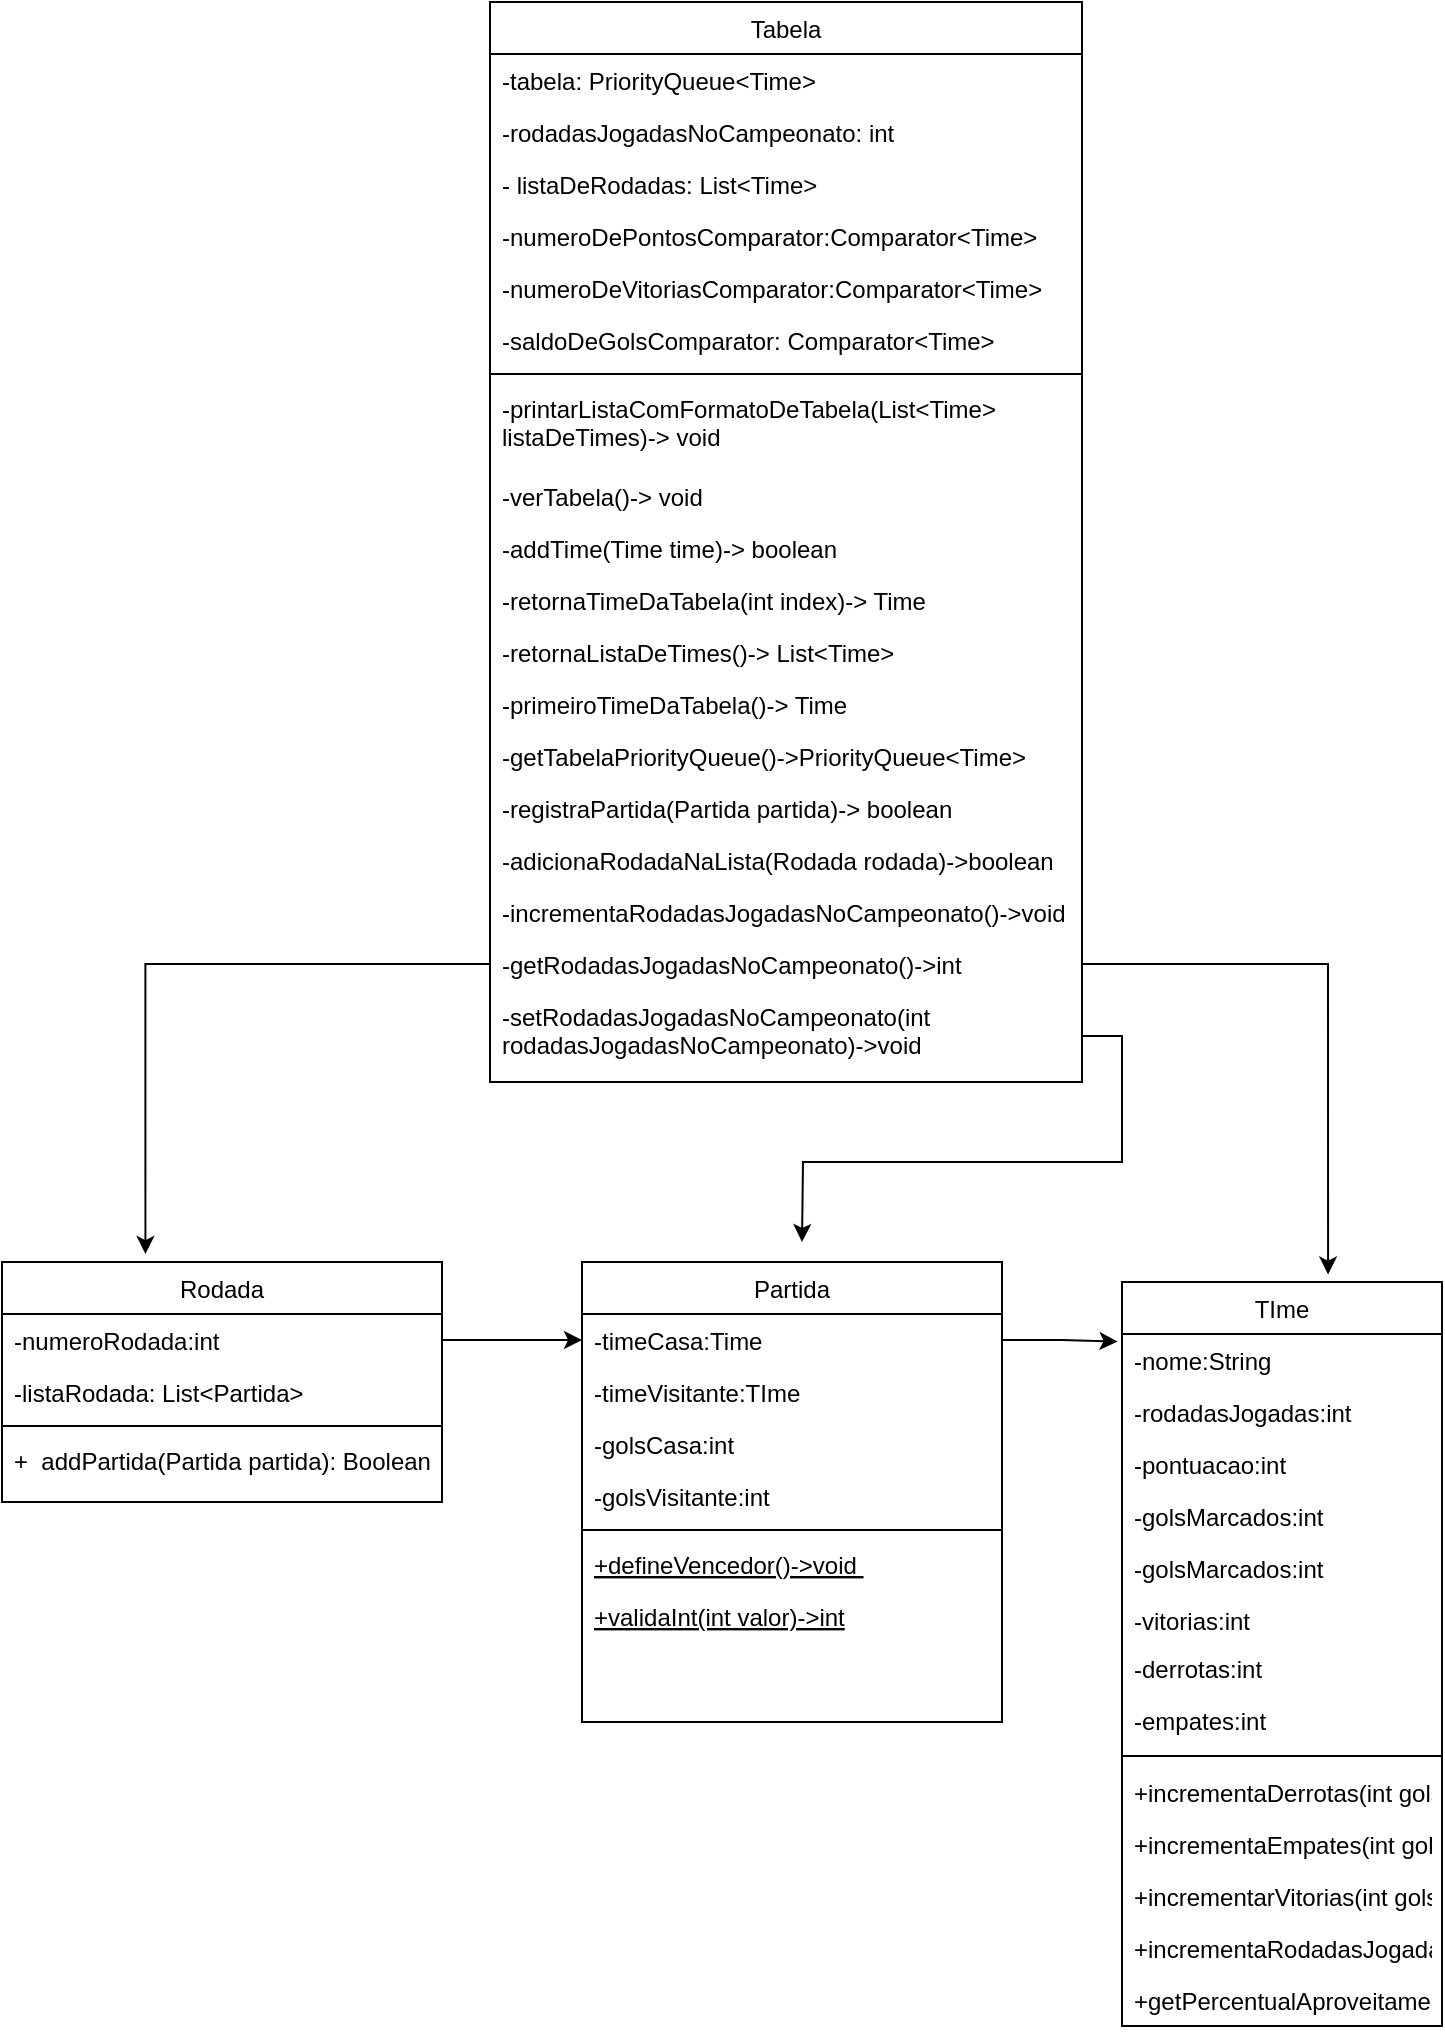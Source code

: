 <mxfile version="22.1.5" type="google">
  <diagram id="C5RBs43oDa-KdzZeNtuy" name="Page-1">
    <mxGraphModel grid="1" page="1" gridSize="10" guides="1" tooltips="1" connect="1" arrows="1" fold="1" pageScale="1" pageWidth="827" pageHeight="1169" math="0" shadow="0">
      <root>
        <mxCell id="WIyWlLk6GJQsqaUBKTNV-0" />
        <mxCell id="WIyWlLk6GJQsqaUBKTNV-1" parent="WIyWlLk6GJQsqaUBKTNV-0" />
        <mxCell id="zkfFHV4jXpPFQw0GAbJ--17" value="TIme" style="swimlane;fontStyle=0;align=center;verticalAlign=top;childLayout=stackLayout;horizontal=1;startSize=26;horizontalStack=0;resizeParent=1;resizeLast=0;collapsible=1;marginBottom=0;rounded=0;shadow=0;strokeWidth=1;" vertex="1" parent="WIyWlLk6GJQsqaUBKTNV-1">
          <mxGeometry x="590" y="80" width="160" height="372" as="geometry">
            <mxRectangle x="550" y="140" width="160" height="26" as="alternateBounds" />
          </mxGeometry>
        </mxCell>
        <mxCell id="zkfFHV4jXpPFQw0GAbJ--18" value="-nome:String" style="text;align=left;verticalAlign=top;spacingLeft=4;spacingRight=4;overflow=hidden;rotatable=0;points=[[0,0.5],[1,0.5]];portConstraint=eastwest;" vertex="1" parent="zkfFHV4jXpPFQw0GAbJ--17">
          <mxGeometry y="26" width="160" height="26" as="geometry" />
        </mxCell>
        <mxCell id="zkfFHV4jXpPFQw0GAbJ--19" value="-rodadasJogadas:int" style="text;align=left;verticalAlign=top;spacingLeft=4;spacingRight=4;overflow=hidden;rotatable=0;points=[[0,0.5],[1,0.5]];portConstraint=eastwest;rounded=0;shadow=0;html=0;" vertex="1" parent="zkfFHV4jXpPFQw0GAbJ--17">
          <mxGeometry y="52" width="160" height="26" as="geometry" />
        </mxCell>
        <mxCell id="zkfFHV4jXpPFQw0GAbJ--21" value="-pontuacao:int" style="text;align=left;verticalAlign=top;spacingLeft=4;spacingRight=4;overflow=hidden;rotatable=0;points=[[0,0.5],[1,0.5]];portConstraint=eastwest;rounded=0;shadow=0;html=0;" vertex="1" parent="zkfFHV4jXpPFQw0GAbJ--17">
          <mxGeometry y="78" width="160" height="26" as="geometry" />
        </mxCell>
        <mxCell id="zkfFHV4jXpPFQw0GAbJ--22" value="-golsMarcados:int" style="text;align=left;verticalAlign=top;spacingLeft=4;spacingRight=4;overflow=hidden;rotatable=0;points=[[0,0.5],[1,0.5]];portConstraint=eastwest;rounded=0;shadow=0;html=0;" vertex="1" parent="zkfFHV4jXpPFQw0GAbJ--17">
          <mxGeometry y="104" width="160" height="26" as="geometry" />
        </mxCell>
        <mxCell id="ouEAV-VH9_XKS8W1NQZd-2" value="-golsMarcados:int" style="text;align=left;verticalAlign=top;spacingLeft=4;spacingRight=4;overflow=hidden;rotatable=0;points=[[0,0.5],[1,0.5]];portConstraint=eastwest;rounded=0;shadow=0;html=0;" vertex="1" parent="zkfFHV4jXpPFQw0GAbJ--17">
          <mxGeometry y="130" width="160" height="26" as="geometry" />
        </mxCell>
        <mxCell id="sIMxW1GxjCdgofdsgn8U-1" value="-vitorias:int" style="text;strokeColor=none;fillColor=none;align=left;verticalAlign=top;spacingLeft=4;spacingRight=4;overflow=hidden;rotatable=0;points=[[0,0.5],[1,0.5]];portConstraint=eastwest;whiteSpace=wrap;html=1;" vertex="1" parent="zkfFHV4jXpPFQw0GAbJ--17">
          <mxGeometry y="156" width="160" height="24" as="geometry" />
        </mxCell>
        <mxCell id="ouEAV-VH9_XKS8W1NQZd-3" value="-derrotas:int" style="text;align=left;verticalAlign=top;spacingLeft=4;spacingRight=4;overflow=hidden;rotatable=0;points=[[0,0.5],[1,0.5]];portConstraint=eastwest;rounded=0;shadow=0;html=0;" vertex="1" parent="zkfFHV4jXpPFQw0GAbJ--17">
          <mxGeometry y="180" width="160" height="26" as="geometry" />
        </mxCell>
        <mxCell id="ouEAV-VH9_XKS8W1NQZd-4" value="-empates:int" style="text;align=left;verticalAlign=top;spacingLeft=4;spacingRight=4;overflow=hidden;rotatable=0;points=[[0,0.5],[1,0.5]];portConstraint=eastwest;rounded=0;shadow=0;html=0;" vertex="1" parent="zkfFHV4jXpPFQw0GAbJ--17">
          <mxGeometry y="206" width="160" height="26" as="geometry" />
        </mxCell>
        <mxCell id="zkfFHV4jXpPFQw0GAbJ--23" value="" style="line;html=1;strokeWidth=1;align=left;verticalAlign=middle;spacingTop=-1;spacingLeft=3;spacingRight=3;rotatable=0;labelPosition=right;points=[];portConstraint=eastwest;" vertex="1" parent="zkfFHV4jXpPFQw0GAbJ--17">
          <mxGeometry y="232" width="160" height="10" as="geometry" />
        </mxCell>
        <mxCell id="zkfFHV4jXpPFQw0GAbJ--24" value="+incrementaDerrotas(int golsFeitos, int golsSofridos) -&gt;void" style="text;align=left;verticalAlign=top;spacingLeft=4;spacingRight=4;overflow=hidden;rotatable=0;points=[[0,0.5],[1,0.5]];portConstraint=eastwest;" vertex="1" parent="zkfFHV4jXpPFQw0GAbJ--17">
          <mxGeometry y="242" width="160" height="26" as="geometry" />
        </mxCell>
        <mxCell id="ouEAV-VH9_XKS8W1NQZd-5" value="+incrementaEmpates(int golsFeitos, int golsSofridos) -&gt;void" style="text;align=left;verticalAlign=top;spacingLeft=4;spacingRight=4;overflow=hidden;rotatable=0;points=[[0,0.5],[1,0.5]];portConstraint=eastwest;" vertex="1" parent="zkfFHV4jXpPFQw0GAbJ--17">
          <mxGeometry y="268" width="160" height="26" as="geometry" />
        </mxCell>
        <mxCell id="ouEAV-VH9_XKS8W1NQZd-6" value="+incrementarVitorias(int golsFeitos, int golsSofridos)-&gt;void" style="text;align=left;verticalAlign=top;spacingLeft=4;spacingRight=4;overflow=hidden;rotatable=0;points=[[0,0.5],[1,0.5]];portConstraint=eastwest;" vertex="1" parent="zkfFHV4jXpPFQw0GAbJ--17">
          <mxGeometry y="294" width="160" height="26" as="geometry" />
        </mxCell>
        <mxCell id="zkfFHV4jXpPFQw0GAbJ--25" value="+incrementaRodadasJogadas() -&gt; int" style="text;align=left;verticalAlign=top;spacingLeft=4;spacingRight=4;overflow=hidden;rotatable=0;points=[[0,0.5],[1,0.5]];portConstraint=eastwest;" vertex="1" parent="zkfFHV4jXpPFQw0GAbJ--17">
          <mxGeometry y="320" width="160" height="26" as="geometry" />
        </mxCell>
        <mxCell id="ouEAV-VH9_XKS8W1NQZd-21" value="+getPercentualAproveitamento()-&gt;double" style="text;align=left;verticalAlign=top;spacingLeft=4;spacingRight=4;overflow=hidden;rotatable=0;points=[[0,0.5],[1,0.5]];portConstraint=eastwest;" vertex="1" parent="zkfFHV4jXpPFQw0GAbJ--17">
          <mxGeometry y="346" width="160" height="26" as="geometry" />
        </mxCell>
        <mxCell id="sIMxW1GxjCdgofdsgn8U-8" value="Partida" style="swimlane;fontStyle=0;align=center;verticalAlign=top;childLayout=stackLayout;horizontal=1;startSize=26;horizontalStack=0;resizeParent=1;resizeLast=0;collapsible=1;marginBottom=0;rounded=0;shadow=0;strokeWidth=1;" vertex="1" parent="WIyWlLk6GJQsqaUBKTNV-1">
          <mxGeometry x="320" y="70" width="210" height="230" as="geometry">
            <mxRectangle x="130" y="380" width="160" height="26" as="alternateBounds" />
          </mxGeometry>
        </mxCell>
        <mxCell id="sIMxW1GxjCdgofdsgn8U-9" value="-timeCasa:Time" style="text;align=left;verticalAlign=top;spacingLeft=4;spacingRight=4;overflow=hidden;rotatable=0;points=[[0,0.5],[1,0.5]];portConstraint=eastwest;" vertex="1" parent="sIMxW1GxjCdgofdsgn8U-8">
          <mxGeometry y="26" width="210" height="26" as="geometry" />
        </mxCell>
        <mxCell id="sIMxW1GxjCdgofdsgn8U-10" value="-timeVisitante:TIme&#xa;" style="text;align=left;verticalAlign=top;spacingLeft=4;spacingRight=4;overflow=hidden;rotatable=0;points=[[0,0.5],[1,0.5]];portConstraint=eastwest;rounded=0;shadow=0;html=0;" vertex="1" parent="sIMxW1GxjCdgofdsgn8U-8">
          <mxGeometry y="52" width="210" height="26" as="geometry" />
        </mxCell>
        <mxCell id="sIMxW1GxjCdgofdsgn8U-11" value="-golsCasa:int" style="text;strokeColor=none;fillColor=none;align=left;verticalAlign=top;spacingLeft=4;spacingRight=4;overflow=hidden;rotatable=0;points=[[0,0.5],[1,0.5]];portConstraint=eastwest;whiteSpace=wrap;html=1;" vertex="1" parent="sIMxW1GxjCdgofdsgn8U-8">
          <mxGeometry y="78" width="210" height="26" as="geometry" />
        </mxCell>
        <mxCell id="sIMxW1GxjCdgofdsgn8U-12" value="-golsVisitante:int" style="text;strokeColor=none;fillColor=none;align=left;verticalAlign=top;spacingLeft=4;spacingRight=4;overflow=hidden;rotatable=0;points=[[0,0.5],[1,0.5]];portConstraint=eastwest;whiteSpace=wrap;html=1;" vertex="1" parent="sIMxW1GxjCdgofdsgn8U-8">
          <mxGeometry y="104" width="210" height="26" as="geometry" />
        </mxCell>
        <mxCell id="sIMxW1GxjCdgofdsgn8U-15" value="" style="line;html=1;strokeWidth=1;align=left;verticalAlign=middle;spacingTop=-1;spacingLeft=3;spacingRight=3;rotatable=0;labelPosition=right;points=[];portConstraint=eastwest;" vertex="1" parent="sIMxW1GxjCdgofdsgn8U-8">
          <mxGeometry y="130" width="210" height="8" as="geometry" />
        </mxCell>
        <mxCell id="sIMxW1GxjCdgofdsgn8U-16" value="+defineVencedor()-&gt;void " style="text;align=left;verticalAlign=top;spacingLeft=4;spacingRight=4;overflow=hidden;rotatable=0;points=[[0,0.5],[1,0.5]];portConstraint=eastwest;fontStyle=4" vertex="1" parent="sIMxW1GxjCdgofdsgn8U-8">
          <mxGeometry y="138" width="210" height="26" as="geometry" />
        </mxCell>
        <mxCell id="HPT7qMVF42QNMn_KHy6J-7" value="+validaInt(int valor)-&gt;int" style="text;align=left;verticalAlign=top;spacingLeft=4;spacingRight=4;overflow=hidden;rotatable=0;points=[[0,0.5],[1,0.5]];portConstraint=eastwest;fontStyle=4" vertex="1" parent="sIMxW1GxjCdgofdsgn8U-8">
          <mxGeometry y="164" width="210" height="26" as="geometry" />
        </mxCell>
        <mxCell id="sIMxW1GxjCdgofdsgn8U-19" value="Tabela" style="swimlane;fontStyle=0;align=center;verticalAlign=top;childLayout=stackLayout;horizontal=1;startSize=26;horizontalStack=0;resizeParent=1;resizeLast=0;collapsible=1;marginBottom=0;rounded=0;shadow=0;strokeWidth=1;" vertex="1" parent="WIyWlLk6GJQsqaUBKTNV-1">
          <mxGeometry x="274" y="-560" width="296" height="540" as="geometry">
            <mxRectangle x="310" y="-260" width="160" height="26" as="alternateBounds" />
          </mxGeometry>
        </mxCell>
        <mxCell id="sIMxW1GxjCdgofdsgn8U-20" value="-tabela: PriorityQueue&lt;Time&gt;" style="text;align=left;verticalAlign=top;spacingLeft=4;spacingRight=4;overflow=hidden;rotatable=0;points=[[0,0.5],[1,0.5]];portConstraint=eastwest;" vertex="1" parent="sIMxW1GxjCdgofdsgn8U-19">
          <mxGeometry y="26" width="296" height="26" as="geometry" />
        </mxCell>
        <mxCell id="sIMxW1GxjCdgofdsgn8U-21" value="-rodadasJogadasNoCampeonato: int" style="text;align=left;verticalAlign=top;spacingLeft=4;spacingRight=4;overflow=hidden;rotatable=0;points=[[0,0.5],[1,0.5]];portConstraint=eastwest;rounded=0;shadow=0;html=0;" vertex="1" parent="sIMxW1GxjCdgofdsgn8U-19">
          <mxGeometry y="52" width="296" height="26" as="geometry" />
        </mxCell>
        <mxCell id="sIMxW1GxjCdgofdsgn8U-22" value="- listaDeRodadas: List&amp;lt;Time&amp;gt;&amp;nbsp;" style="text;strokeColor=none;fillColor=none;align=left;verticalAlign=top;spacingLeft=4;spacingRight=4;overflow=hidden;rotatable=0;points=[[0,0.5],[1,0.5]];portConstraint=eastwest;whiteSpace=wrap;html=1;" vertex="1" parent="sIMxW1GxjCdgofdsgn8U-19">
          <mxGeometry y="78" width="296" height="26" as="geometry" />
        </mxCell>
        <mxCell id="sIMxW1GxjCdgofdsgn8U-23" value="-numeroDePontosComparator:Comparator&amp;lt;Time&amp;gt;" style="text;strokeColor=none;fillColor=none;align=left;verticalAlign=top;spacingLeft=4;spacingRight=4;overflow=hidden;rotatable=0;points=[[0,0.5],[1,0.5]];portConstraint=eastwest;whiteSpace=wrap;html=1;" vertex="1" parent="sIMxW1GxjCdgofdsgn8U-19">
          <mxGeometry y="104" width="296" height="26" as="geometry" />
        </mxCell>
        <mxCell id="sIMxW1GxjCdgofdsgn8U-27" value="-numeroDeVitoriasComparator:Comparator&amp;lt;Time&amp;gt;" style="text;strokeColor=none;fillColor=none;align=left;verticalAlign=top;spacingLeft=4;spacingRight=4;overflow=hidden;rotatable=0;points=[[0,0.5],[1,0.5]];portConstraint=eastwest;whiteSpace=wrap;html=1;" vertex="1" parent="sIMxW1GxjCdgofdsgn8U-19">
          <mxGeometry y="130" width="296" height="26" as="geometry" />
        </mxCell>
        <mxCell id="sIMxW1GxjCdgofdsgn8U-29" value="-saldoDeGolsComparator:&amp;nbsp;Comparator&amp;lt;Time&amp;gt;" style="text;strokeColor=none;fillColor=none;align=left;verticalAlign=top;spacingLeft=4;spacingRight=4;overflow=hidden;rotatable=0;points=[[0,0.5],[1,0.5]];portConstraint=eastwest;whiteSpace=wrap;html=1;" vertex="1" parent="sIMxW1GxjCdgofdsgn8U-19">
          <mxGeometry y="156" width="296" height="26" as="geometry" />
        </mxCell>
        <mxCell id="sIMxW1GxjCdgofdsgn8U-26" value="" style="line;html=1;strokeWidth=1;align=left;verticalAlign=middle;spacingTop=-1;spacingLeft=3;spacingRight=3;rotatable=0;labelPosition=right;points=[];portConstraint=eastwest;" vertex="1" parent="sIMxW1GxjCdgofdsgn8U-19">
          <mxGeometry y="182" width="296" height="8" as="geometry" />
        </mxCell>
        <mxCell id="HPT7qMVF42QNMn_KHy6J-3" value="-printarListaComFormatoDeTabela(List&amp;lt;Time&amp;gt; listaDeTimes)-&amp;gt; void" style="text;strokeColor=none;fillColor=none;align=left;verticalAlign=top;spacingLeft=4;spacingRight=4;overflow=hidden;rotatable=0;points=[[0,0.5],[1,0.5]];portConstraint=eastwest;whiteSpace=wrap;html=1;" vertex="1" parent="sIMxW1GxjCdgofdsgn8U-19">
          <mxGeometry y="190" width="296" height="44" as="geometry" />
        </mxCell>
        <mxCell id="HPT7qMVF42QNMn_KHy6J-4" value="-verTabela()-&amp;gt; void" style="text;strokeColor=none;fillColor=none;align=left;verticalAlign=top;spacingLeft=4;spacingRight=4;overflow=hidden;rotatable=0;points=[[0,0.5],[1,0.5]];portConstraint=eastwest;whiteSpace=wrap;html=1;" vertex="1" parent="sIMxW1GxjCdgofdsgn8U-19">
          <mxGeometry y="234" width="296" height="26" as="geometry" />
        </mxCell>
        <mxCell id="ouEAV-VH9_XKS8W1NQZd-24" value="-addTime(Time time)-&amp;gt; boolean" style="text;strokeColor=none;fillColor=none;align=left;verticalAlign=top;spacingLeft=4;spacingRight=4;overflow=hidden;rotatable=0;points=[[0,0.5],[1,0.5]];portConstraint=eastwest;whiteSpace=wrap;html=1;" vertex="1" parent="sIMxW1GxjCdgofdsgn8U-19">
          <mxGeometry y="260" width="296" height="26" as="geometry" />
        </mxCell>
        <mxCell id="ouEAV-VH9_XKS8W1NQZd-25" value="-retornaTimeDaTabela(int index)-&amp;gt; Time" style="text;strokeColor=none;fillColor=none;align=left;verticalAlign=top;spacingLeft=4;spacingRight=4;overflow=hidden;rotatable=0;points=[[0,0.5],[1,0.5]];portConstraint=eastwest;whiteSpace=wrap;html=1;" vertex="1" parent="sIMxW1GxjCdgofdsgn8U-19">
          <mxGeometry y="286" width="296" height="26" as="geometry" />
        </mxCell>
        <mxCell id="ouEAV-VH9_XKS8W1NQZd-26" value="-retornaListaDeTimes()-&amp;gt;&amp;nbsp;List&amp;lt;Time&amp;gt;" style="text;strokeColor=none;fillColor=none;align=left;verticalAlign=top;spacingLeft=4;spacingRight=4;overflow=hidden;rotatable=0;points=[[0,0.5],[1,0.5]];portConstraint=eastwest;whiteSpace=wrap;html=1;" vertex="1" parent="sIMxW1GxjCdgofdsgn8U-19">
          <mxGeometry y="312" width="296" height="26" as="geometry" />
        </mxCell>
        <mxCell id="ouEAV-VH9_XKS8W1NQZd-27" value="-primeiroTimeDaTabela()-&amp;gt; Time" style="text;strokeColor=none;fillColor=none;align=left;verticalAlign=top;spacingLeft=4;spacingRight=4;overflow=hidden;rotatable=0;points=[[0,0.5],[1,0.5]];portConstraint=eastwest;whiteSpace=wrap;html=1;" vertex="1" parent="sIMxW1GxjCdgofdsgn8U-19">
          <mxGeometry y="338" width="296" height="26" as="geometry" />
        </mxCell>
        <mxCell id="ouEAV-VH9_XKS8W1NQZd-28" value="-getTabelaPriorityQueue()-&amp;gt;PriorityQueue&amp;lt;Time&amp;gt;" style="text;strokeColor=none;fillColor=none;align=left;verticalAlign=top;spacingLeft=4;spacingRight=4;overflow=hidden;rotatable=0;points=[[0,0.5],[1,0.5]];portConstraint=eastwest;whiteSpace=wrap;html=1;" vertex="1" parent="sIMxW1GxjCdgofdsgn8U-19">
          <mxGeometry y="364" width="296" height="26" as="geometry" />
        </mxCell>
        <mxCell id="ouEAV-VH9_XKS8W1NQZd-29" value="-registraPartida(Partida partida)-&amp;gt; boolean" style="text;strokeColor=none;fillColor=none;align=left;verticalAlign=top;spacingLeft=4;spacingRight=4;overflow=hidden;rotatable=0;points=[[0,0.5],[1,0.5]];portConstraint=eastwest;whiteSpace=wrap;html=1;" vertex="1" parent="sIMxW1GxjCdgofdsgn8U-19">
          <mxGeometry y="390" width="296" height="26" as="geometry" />
        </mxCell>
        <mxCell id="ouEAV-VH9_XKS8W1NQZd-30" value="-adicionaRodadaNaLista(Rodada rodada)-&amp;gt;boolean" style="text;strokeColor=none;fillColor=none;align=left;verticalAlign=top;spacingLeft=4;spacingRight=4;overflow=hidden;rotatable=0;points=[[0,0.5],[1,0.5]];portConstraint=eastwest;whiteSpace=wrap;html=1;" vertex="1" parent="sIMxW1GxjCdgofdsgn8U-19">
          <mxGeometry y="416" width="296" height="26" as="geometry" />
        </mxCell>
        <mxCell id="ouEAV-VH9_XKS8W1NQZd-31" value="-incrementaRodadasJogadasNoCampeonato()-&amp;gt;void" style="text;strokeColor=none;fillColor=none;align=left;verticalAlign=top;spacingLeft=4;spacingRight=4;overflow=hidden;rotatable=0;points=[[0,0.5],[1,0.5]];portConstraint=eastwest;whiteSpace=wrap;html=1;" vertex="1" parent="sIMxW1GxjCdgofdsgn8U-19">
          <mxGeometry y="442" width="296" height="26" as="geometry" />
        </mxCell>
        <mxCell id="ouEAV-VH9_XKS8W1NQZd-32" value="-getRodadasJogadasNoCampeonato()-&amp;gt;int" style="text;strokeColor=none;fillColor=none;align=left;verticalAlign=top;spacingLeft=4;spacingRight=4;overflow=hidden;rotatable=0;points=[[0,0.5],[1,0.5]];portConstraint=eastwest;whiteSpace=wrap;html=1;" vertex="1" parent="sIMxW1GxjCdgofdsgn8U-19">
          <mxGeometry y="468" width="296" height="26" as="geometry" />
        </mxCell>
        <mxCell id="ouEAV-VH9_XKS8W1NQZd-37" style="edgeStyle=orthogonalEdgeStyle;rounded=0;orthogonalLoop=1;jettySize=auto;html=1;" edge="1" parent="sIMxW1GxjCdgofdsgn8U-19" source="ouEAV-VH9_XKS8W1NQZd-33">
          <mxGeometry relative="1" as="geometry">
            <mxPoint x="156" y="620" as="targetPoint" />
          </mxGeometry>
        </mxCell>
        <mxCell id="ouEAV-VH9_XKS8W1NQZd-33" value="-setRodadasJogadasNoCampeonato(int rodadasJogadasNoCampeonato)-&amp;gt;void" style="text;strokeColor=none;fillColor=none;align=left;verticalAlign=top;spacingLeft=4;spacingRight=4;overflow=hidden;rotatable=0;points=[[0,0.5],[1,0.5]];portConstraint=eastwest;whiteSpace=wrap;html=1;" vertex="1" parent="sIMxW1GxjCdgofdsgn8U-19">
          <mxGeometry y="494" width="296" height="46" as="geometry" />
        </mxCell>
        <mxCell id="B6gdp2a5F8NBVBnqiVja-0" value="Rodada" style="swimlane;fontStyle=0;align=center;verticalAlign=top;childLayout=stackLayout;horizontal=1;startSize=26;horizontalStack=0;resizeParent=1;resizeLast=0;collapsible=1;marginBottom=0;rounded=0;shadow=0;strokeWidth=1;" vertex="1" parent="WIyWlLk6GJQsqaUBKTNV-1">
          <mxGeometry x="30" y="70" width="220" height="120" as="geometry">
            <mxRectangle x="130" y="380" width="160" height="26" as="alternateBounds" />
          </mxGeometry>
        </mxCell>
        <mxCell id="B6gdp2a5F8NBVBnqiVja-1" value="-numeroRodada:int" style="text;align=left;verticalAlign=top;spacingLeft=4;spacingRight=4;overflow=hidden;rotatable=0;points=[[0,0.5],[1,0.5]];portConstraint=eastwest;" vertex="1" parent="B6gdp2a5F8NBVBnqiVja-0">
          <mxGeometry y="26" width="220" height="26" as="geometry" />
        </mxCell>
        <mxCell id="B6gdp2a5F8NBVBnqiVja-3" value="-listaRodada: List&amp;lt;Partida&amp;gt;&amp;nbsp;" style="text;strokeColor=none;fillColor=none;align=left;verticalAlign=top;spacingLeft=4;spacingRight=4;overflow=hidden;rotatable=0;points=[[0,0.5],[1,0.5]];portConstraint=eastwest;whiteSpace=wrap;html=1;" vertex="1" parent="B6gdp2a5F8NBVBnqiVja-0">
          <mxGeometry y="52" width="220" height="26" as="geometry" />
        </mxCell>
        <mxCell id="B6gdp2a5F8NBVBnqiVja-7" value="" style="line;html=1;strokeWidth=1;align=left;verticalAlign=middle;spacingTop=-1;spacingLeft=3;spacingRight=3;rotatable=0;labelPosition=right;points=[];portConstraint=eastwest;" vertex="1" parent="B6gdp2a5F8NBVBnqiVja-0">
          <mxGeometry y="78" width="220" height="8" as="geometry" />
        </mxCell>
        <mxCell id="ouEAV-VH9_XKS8W1NQZd-23" value="+ &amp;nbsp;addPartida(Partida partida): Boolean" style="text;strokeColor=none;fillColor=none;align=left;verticalAlign=top;spacingLeft=4;spacingRight=4;overflow=hidden;rotatable=0;points=[[0,0.5],[1,0.5]];portConstraint=eastwest;whiteSpace=wrap;html=1;" vertex="1" parent="B6gdp2a5F8NBVBnqiVja-0">
          <mxGeometry y="86" width="220" height="26" as="geometry" />
        </mxCell>
        <mxCell id="ouEAV-VH9_XKS8W1NQZd-34" style="edgeStyle=orthogonalEdgeStyle;rounded=0;orthogonalLoop=1;jettySize=auto;html=1;exitX=0;exitY=0.5;exitDx=0;exitDy=0;entryX=0.326;entryY=-0.033;entryDx=0;entryDy=0;entryPerimeter=0;" edge="1" parent="WIyWlLk6GJQsqaUBKTNV-1" source="ouEAV-VH9_XKS8W1NQZd-32" target="B6gdp2a5F8NBVBnqiVja-0">
          <mxGeometry relative="1" as="geometry" />
        </mxCell>
        <mxCell id="ouEAV-VH9_XKS8W1NQZd-35" style="edgeStyle=orthogonalEdgeStyle;rounded=0;orthogonalLoop=1;jettySize=auto;html=1;entryX=0;entryY=0.5;entryDx=0;entryDy=0;" edge="1" parent="WIyWlLk6GJQsqaUBKTNV-1" source="B6gdp2a5F8NBVBnqiVja-1" target="sIMxW1GxjCdgofdsgn8U-9">
          <mxGeometry relative="1" as="geometry" />
        </mxCell>
        <mxCell id="ouEAV-VH9_XKS8W1NQZd-36" style="edgeStyle=orthogonalEdgeStyle;rounded=0;orthogonalLoop=1;jettySize=auto;html=1;exitX=1;exitY=0.5;exitDx=0;exitDy=0;entryX=-0.014;entryY=0.145;entryDx=0;entryDy=0;entryPerimeter=0;" edge="1" parent="WIyWlLk6GJQsqaUBKTNV-1" source="sIMxW1GxjCdgofdsgn8U-9" target="zkfFHV4jXpPFQw0GAbJ--18">
          <mxGeometry relative="1" as="geometry" />
        </mxCell>
        <mxCell id="ouEAV-VH9_XKS8W1NQZd-38" style="edgeStyle=orthogonalEdgeStyle;rounded=0;orthogonalLoop=1;jettySize=auto;html=1;exitX=1;exitY=0.5;exitDx=0;exitDy=0;entryX=0.644;entryY=-0.01;entryDx=0;entryDy=0;entryPerimeter=0;" edge="1" parent="WIyWlLk6GJQsqaUBKTNV-1" source="ouEAV-VH9_XKS8W1NQZd-32" target="zkfFHV4jXpPFQw0GAbJ--17">
          <mxGeometry relative="1" as="geometry" />
        </mxCell>
      </root>
    </mxGraphModel>
  </diagram>
</mxfile>
